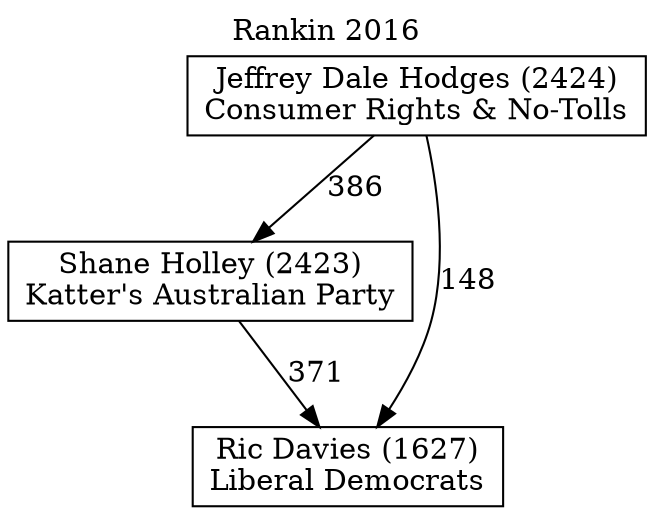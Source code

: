 // House preference flow
digraph "Ric Davies (1627)_Rankin_2016" {
	graph [label="Rankin 2016" labelloc=t mclimit=10]
	node [shape=box]
	"Jeffrey Dale Hodges (2424)" [label="Jeffrey Dale Hodges (2424)
Consumer Rights & No-Tolls"]
	"Shane Holley (2423)" [label="Shane Holley (2423)
Katter's Australian Party"]
	"Ric Davies (1627)" [label="Ric Davies (1627)
Liberal Democrats"]
	"Jeffrey Dale Hodges (2424)" -> "Ric Davies (1627)" [label=148]
	"Jeffrey Dale Hodges (2424)" -> "Shane Holley (2423)" [label=386]
	"Shane Holley (2423)" -> "Ric Davies (1627)" [label=371]
}
